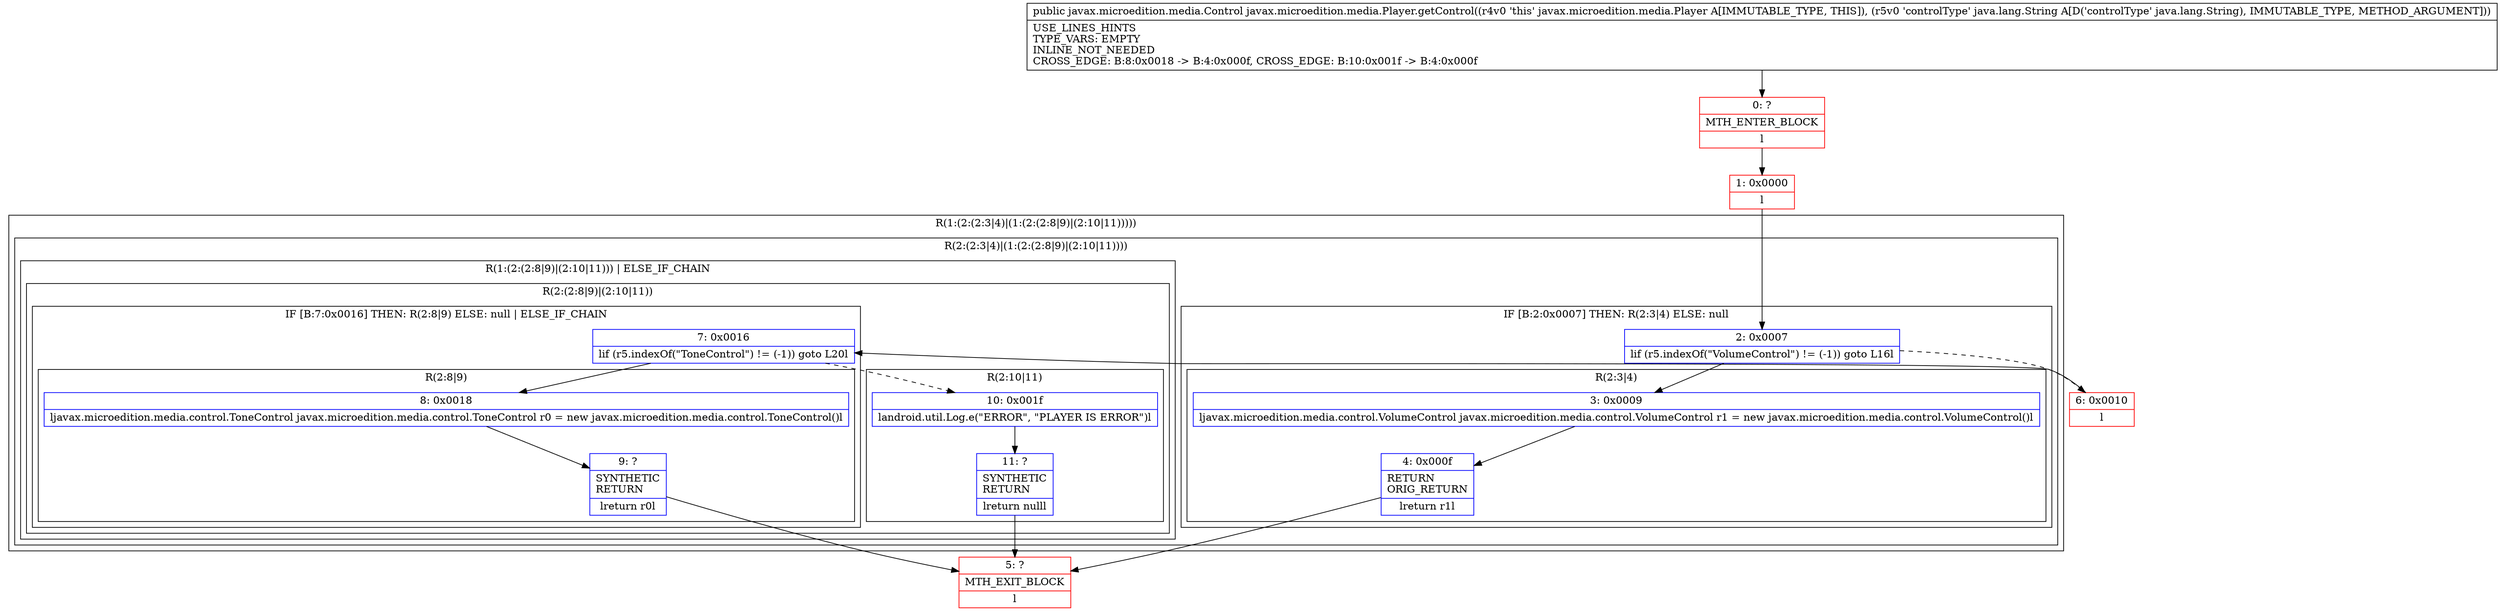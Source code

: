 digraph "CFG forjavax.microedition.media.Player.getControl(Ljava\/lang\/String;)Ljavax\/microedition\/media\/Control;" {
subgraph cluster_Region_1205401889 {
label = "R(1:(2:(2:3|4)|(1:(2:(2:8|9)|(2:10|11)))))";
node [shape=record,color=blue];
subgraph cluster_Region_835647560 {
label = "R(2:(2:3|4)|(1:(2:(2:8|9)|(2:10|11))))";
node [shape=record,color=blue];
subgraph cluster_IfRegion_382177535 {
label = "IF [B:2:0x0007] THEN: R(2:3|4) ELSE: null";
node [shape=record,color=blue];
Node_2 [shape=record,label="{2\:\ 0x0007|lif (r5.indexOf(\"VolumeControl\") != (\-1)) goto L16l}"];
subgraph cluster_Region_807881059 {
label = "R(2:3|4)";
node [shape=record,color=blue];
Node_3 [shape=record,label="{3\:\ 0x0009|ljavax.microedition.media.control.VolumeControl javax.microedition.media.control.VolumeControl r1 = new javax.microedition.media.control.VolumeControl()l}"];
Node_4 [shape=record,label="{4\:\ 0x000f|RETURN\lORIG_RETURN\l|lreturn r1l}"];
}
}
subgraph cluster_Region_176977176 {
label = "R(1:(2:(2:8|9)|(2:10|11))) | ELSE_IF_CHAIN\l";
node [shape=record,color=blue];
subgraph cluster_Region_178099353 {
label = "R(2:(2:8|9)|(2:10|11))";
node [shape=record,color=blue];
subgraph cluster_IfRegion_1280778554 {
label = "IF [B:7:0x0016] THEN: R(2:8|9) ELSE: null | ELSE_IF_CHAIN\l";
node [shape=record,color=blue];
Node_7 [shape=record,label="{7\:\ 0x0016|lif (r5.indexOf(\"ToneControl\") != (\-1)) goto L20l}"];
subgraph cluster_Region_2069510546 {
label = "R(2:8|9)";
node [shape=record,color=blue];
Node_8 [shape=record,label="{8\:\ 0x0018|ljavax.microedition.media.control.ToneControl javax.microedition.media.control.ToneControl r0 = new javax.microedition.media.control.ToneControl()l}"];
Node_9 [shape=record,label="{9\:\ ?|SYNTHETIC\lRETURN\l|lreturn r0l}"];
}
}
subgraph cluster_Region_1723666471 {
label = "R(2:10|11)";
node [shape=record,color=blue];
Node_10 [shape=record,label="{10\:\ 0x001f|landroid.util.Log.e(\"ERROR\", \"PLAYER IS ERROR\")l}"];
Node_11 [shape=record,label="{11\:\ ?|SYNTHETIC\lRETURN\l|lreturn nulll}"];
}
}
}
}
}
Node_0 [shape=record,color=red,label="{0\:\ ?|MTH_ENTER_BLOCK\l|l}"];
Node_1 [shape=record,color=red,label="{1\:\ 0x0000|l}"];
Node_5 [shape=record,color=red,label="{5\:\ ?|MTH_EXIT_BLOCK\l|l}"];
Node_6 [shape=record,color=red,label="{6\:\ 0x0010|l}"];
MethodNode[shape=record,label="{public javax.microedition.media.Control javax.microedition.media.Player.getControl((r4v0 'this' javax.microedition.media.Player A[IMMUTABLE_TYPE, THIS]), (r5v0 'controlType' java.lang.String A[D('controlType' java.lang.String), IMMUTABLE_TYPE, METHOD_ARGUMENT]))  | USE_LINES_HINTS\lTYPE_VARS: EMPTY\lINLINE_NOT_NEEDED\lCROSS_EDGE: B:8:0x0018 \-\> B:4:0x000f, CROSS_EDGE: B:10:0x001f \-\> B:4:0x000f\l}"];
MethodNode -> Node_0;
Node_2 -> Node_3;
Node_2 -> Node_6[style=dashed];
Node_3 -> Node_4;
Node_4 -> Node_5;
Node_7 -> Node_8;
Node_7 -> Node_10[style=dashed];
Node_8 -> Node_9;
Node_9 -> Node_5;
Node_10 -> Node_11;
Node_11 -> Node_5;
Node_0 -> Node_1;
Node_1 -> Node_2;
Node_6 -> Node_7;
}

